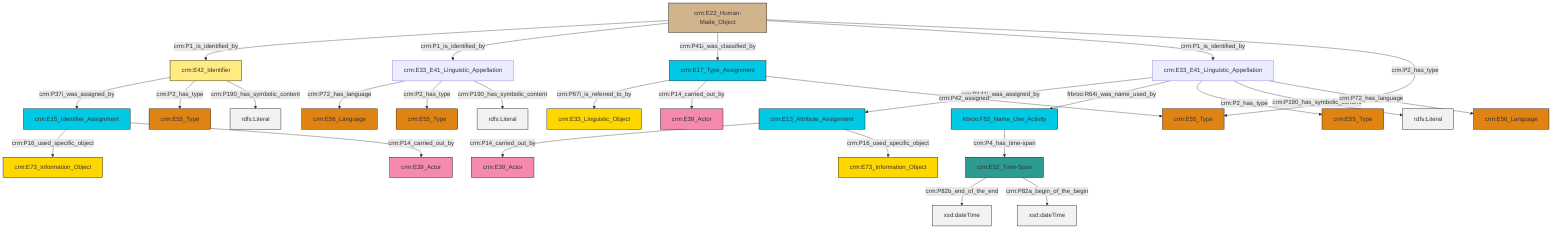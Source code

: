 graph TD
classDef Literal fill:#f2f2f2,stroke:#000000;
classDef CRM_Entity fill:#FFFFFF,stroke:#000000;
classDef Temporal_Entity fill:#00C9E6, stroke:#000000;
classDef Type fill:#E18312, stroke:#000000;
classDef Time-Span fill:#2C9C91, stroke:#000000;
classDef Appellation fill:#FFEB7F, stroke:#000000;
classDef Place fill:#008836, stroke:#000000;
classDef Persistent_Item fill:#B266B2, stroke:#000000;
classDef Conceptual_Object fill:#FFD700, stroke:#000000;
classDef Physical_Thing fill:#D2B48C, stroke:#000000;
classDef Actor fill:#f58aad, stroke:#000000;
classDef PC_Classes fill:#4ce600, stroke:#000000;
classDef Multi fill:#cccccc,stroke:#000000;

0["crm:E52_Time-Span"]:::Time-Span -->|crm:P82b_end_of_the_end| 10[xsd:dateTime]:::Literal
13["crm:E42_Identifier"]:::Appellation -->|crm:P37i_was_assigned_by| 14["crm:E15_Identifier_Assignment"]:::Temporal_Entity
13["crm:E42_Identifier"]:::Appellation -->|crm:P2_has_type| 2["crm:E55_Type"]:::Type
20["crm:E33_E41_Linguistic_Appellation"]:::Default -->|crm:P72_has_language| 21["crm:E56_Language"]:::Type
16["crm:E13_Attribute_Assignment"]:::Temporal_Entity -->|crm:P14_carried_out_by| 22["crm:E39_Actor"]:::Actor
18["crm:E22_Human-Made_Object"]:::Physical_Thing -->|crm:P1_is_identified_by| 13["crm:E42_Identifier"]:::Appellation
4["crm:E33_E41_Linguistic_Appellation"]:::Default -->|crm:P141i_was_assigned_by| 16["crm:E13_Attribute_Assignment"]:::Temporal_Entity
20["crm:E33_E41_Linguistic_Appellation"]:::Default -->|crm:P2_has_type| 11["crm:E55_Type"]:::Type
27["crm:E17_Type_Assignment"]:::Temporal_Entity -->|crm:P67i_is_referred_to_by| 25["crm:E33_Linguistic_Object"]:::Conceptual_Object
18["crm:E22_Human-Made_Object"]:::Physical_Thing -->|crm:P1_is_identified_by| 20["crm:E33_E41_Linguistic_Appellation"]:::Default
27["crm:E17_Type_Assignment"]:::Temporal_Entity -->|crm:P14_carried_out_by| 6["crm:E39_Actor"]:::Actor
18["crm:E22_Human-Made_Object"]:::Physical_Thing -->|crm:P41i_was_classified_by| 27["crm:E17_Type_Assignment"]:::Temporal_Entity
4["crm:E33_E41_Linguistic_Appellation"]:::Default -->|frbroo:R64i_was_name_used_by| 28["frbroo:F52_Name_Use_Activity"]:::Temporal_Entity
28["frbroo:F52_Name_Use_Activity"]:::Temporal_Entity -->|crm:P4_has_time-span| 0["crm:E52_Time-Span"]:::Time-Span
18["crm:E22_Human-Made_Object"]:::Physical_Thing -->|crm:P1_is_identified_by| 4["crm:E33_E41_Linguistic_Appellation"]:::Default
20["crm:E33_E41_Linguistic_Appellation"]:::Default -->|crm:P190_has_symbolic_content| 32[rdfs:Literal]:::Literal
0["crm:E52_Time-Span"]:::Time-Span -->|crm:P82a_begin_of_the_begin| 34[xsd:dateTime]:::Literal
14["crm:E15_Identifier_Assignment"]:::Temporal_Entity -->|crm:P16_used_specific_object| 35["crm:E73_Information_Object"]:::Conceptual_Object
4["crm:E33_E41_Linguistic_Appellation"]:::Default -->|crm:P2_has_type| 36["crm:E55_Type"]:::Type
14["crm:E15_Identifier_Assignment"]:::Temporal_Entity -->|crm:P14_carried_out_by| 23["crm:E39_Actor"]:::Actor
13["crm:E42_Identifier"]:::Appellation -->|crm:P190_has_symbolic_content| 38[rdfs:Literal]:::Literal
18["crm:E22_Human-Made_Object"]:::Physical_Thing -->|crm:P2_has_type| 30["crm:E55_Type"]:::Type
16["crm:E13_Attribute_Assignment"]:::Temporal_Entity -->|crm:P16_used_specific_object| 42["crm:E73_Information_Object"]:::Conceptual_Object
27["crm:E17_Type_Assignment"]:::Temporal_Entity -->|crm:P42_assigned| 30["crm:E55_Type"]:::Type
4["crm:E33_E41_Linguistic_Appellation"]:::Default -->|crm:P190_has_symbolic_content| 46[rdfs:Literal]:::Literal
4["crm:E33_E41_Linguistic_Appellation"]:::Default -->|crm:P72_has_language| 8["crm:E56_Language"]:::Type